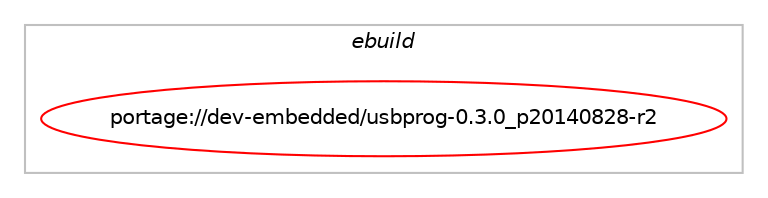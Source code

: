 digraph prolog {

# *************
# Graph options
# *************

newrank=true;
concentrate=true;
compound=true;
graph [rankdir=LR,fontname=Helvetica,fontsize=10,ranksep=1.5];#, ranksep=2.5, nodesep=0.2];
edge  [arrowhead=vee];
node  [fontname=Helvetica,fontsize=10];

# **********
# The ebuild
# **********

subgraph cluster_leftcol {
color=gray;
label=<<i>ebuild</i>>;
id [label="portage://dev-embedded/usbprog-0.3.0_p20140828-r2", color=red, width=4, href="../dev-embedded/usbprog-0.3.0_p20140828-r2.svg"];
}

# ****************
# The dependencies
# ****************

subgraph cluster_midcol {
color=gray;
label=<<i>dependencies</i>>;
subgraph cluster_compile {
fillcolor="#eeeeee";
style=filled;
label=<<i>compile</i>>;
# *** BEGIN UNKNOWN DEPENDENCY TYPE (TODO) ***
# id -> equal(use_conditional_group(negative,minimal,portage://dev-embedded/usbprog-0.3.0_p20140828-r2,[use_conditional_group(positive,gui,portage://dev-embedded/usbprog-0.3.0_p20140828-r2,[package_dependency(portage://dev-embedded/usbprog-0.3.0_p20140828-r2,install,no,dev-qt,qtwidgets,none,[,,],[slot(5)],[])]),package_dependency(portage://dev-embedded/usbprog-0.3.0_p20140828-r2,install,no,dev-qt,qtcore,none,[,,],[slot(5)],[]),package_dependency(portage://dev-embedded/usbprog-0.3.0_p20140828-r2,install,no,dev-qt,qtnetwork,none,[,,],[slot(5)],[]),package_dependency(portage://dev-embedded/usbprog-0.3.0_p20140828-r2,install,no,dev-qt,qtxml,none,[,,],[slot(5)],[]),package_dependency(portage://dev-embedded/usbprog-0.3.0_p20140828-r2,install,no,sys-libs,ncurses,none,[,,],any_same_slot,[]),package_dependency(portage://dev-embedded/usbprog-0.3.0_p20140828-r2,install,no,sys-libs,readline,none,[,,],any_same_slot,[])]))
# *** END UNKNOWN DEPENDENCY TYPE (TODO) ***

# *** BEGIN UNKNOWN DEPENDENCY TYPE (TODO) ***
# id -> equal(package_dependency(portage://dev-embedded/usbprog-0.3.0_p20140828-r2,install,no,virtual,libusb,none,[,,],[slot(1)],[]))
# *** END UNKNOWN DEPENDENCY TYPE (TODO) ***

}
subgraph cluster_compileandrun {
fillcolor="#eeeeee";
style=filled;
label=<<i>compile and run</i>>;
}
subgraph cluster_run {
fillcolor="#eeeeee";
style=filled;
label=<<i>run</i>>;
# *** BEGIN UNKNOWN DEPENDENCY TYPE (TODO) ***
# id -> equal(use_conditional_group(negative,minimal,portage://dev-embedded/usbprog-0.3.0_p20140828-r2,[use_conditional_group(positive,gui,portage://dev-embedded/usbprog-0.3.0_p20140828-r2,[package_dependency(portage://dev-embedded/usbprog-0.3.0_p20140828-r2,run,no,dev-qt,qtwidgets,none,[,,],[slot(5)],[])]),package_dependency(portage://dev-embedded/usbprog-0.3.0_p20140828-r2,run,no,dev-qt,qtcore,none,[,,],[slot(5)],[]),package_dependency(portage://dev-embedded/usbprog-0.3.0_p20140828-r2,run,no,dev-qt,qtnetwork,none,[,,],[slot(5)],[]),package_dependency(portage://dev-embedded/usbprog-0.3.0_p20140828-r2,run,no,dev-qt,qtxml,none,[,,],[slot(5)],[]),package_dependency(portage://dev-embedded/usbprog-0.3.0_p20140828-r2,run,no,sys-libs,ncurses,none,[,,],any_same_slot,[]),package_dependency(portage://dev-embedded/usbprog-0.3.0_p20140828-r2,run,no,sys-libs,readline,none,[,,],any_same_slot,[])]))
# *** END UNKNOWN DEPENDENCY TYPE (TODO) ***

# *** BEGIN UNKNOWN DEPENDENCY TYPE (TODO) ***
# id -> equal(package_dependency(portage://dev-embedded/usbprog-0.3.0_p20140828-r2,run,no,virtual,libusb,none,[,,],[slot(1)],[]))
# *** END UNKNOWN DEPENDENCY TYPE (TODO) ***

}
}

# **************
# The candidates
# **************

subgraph cluster_choices {
rank=same;
color=gray;
label=<<i>candidates</i>>;

}

}
